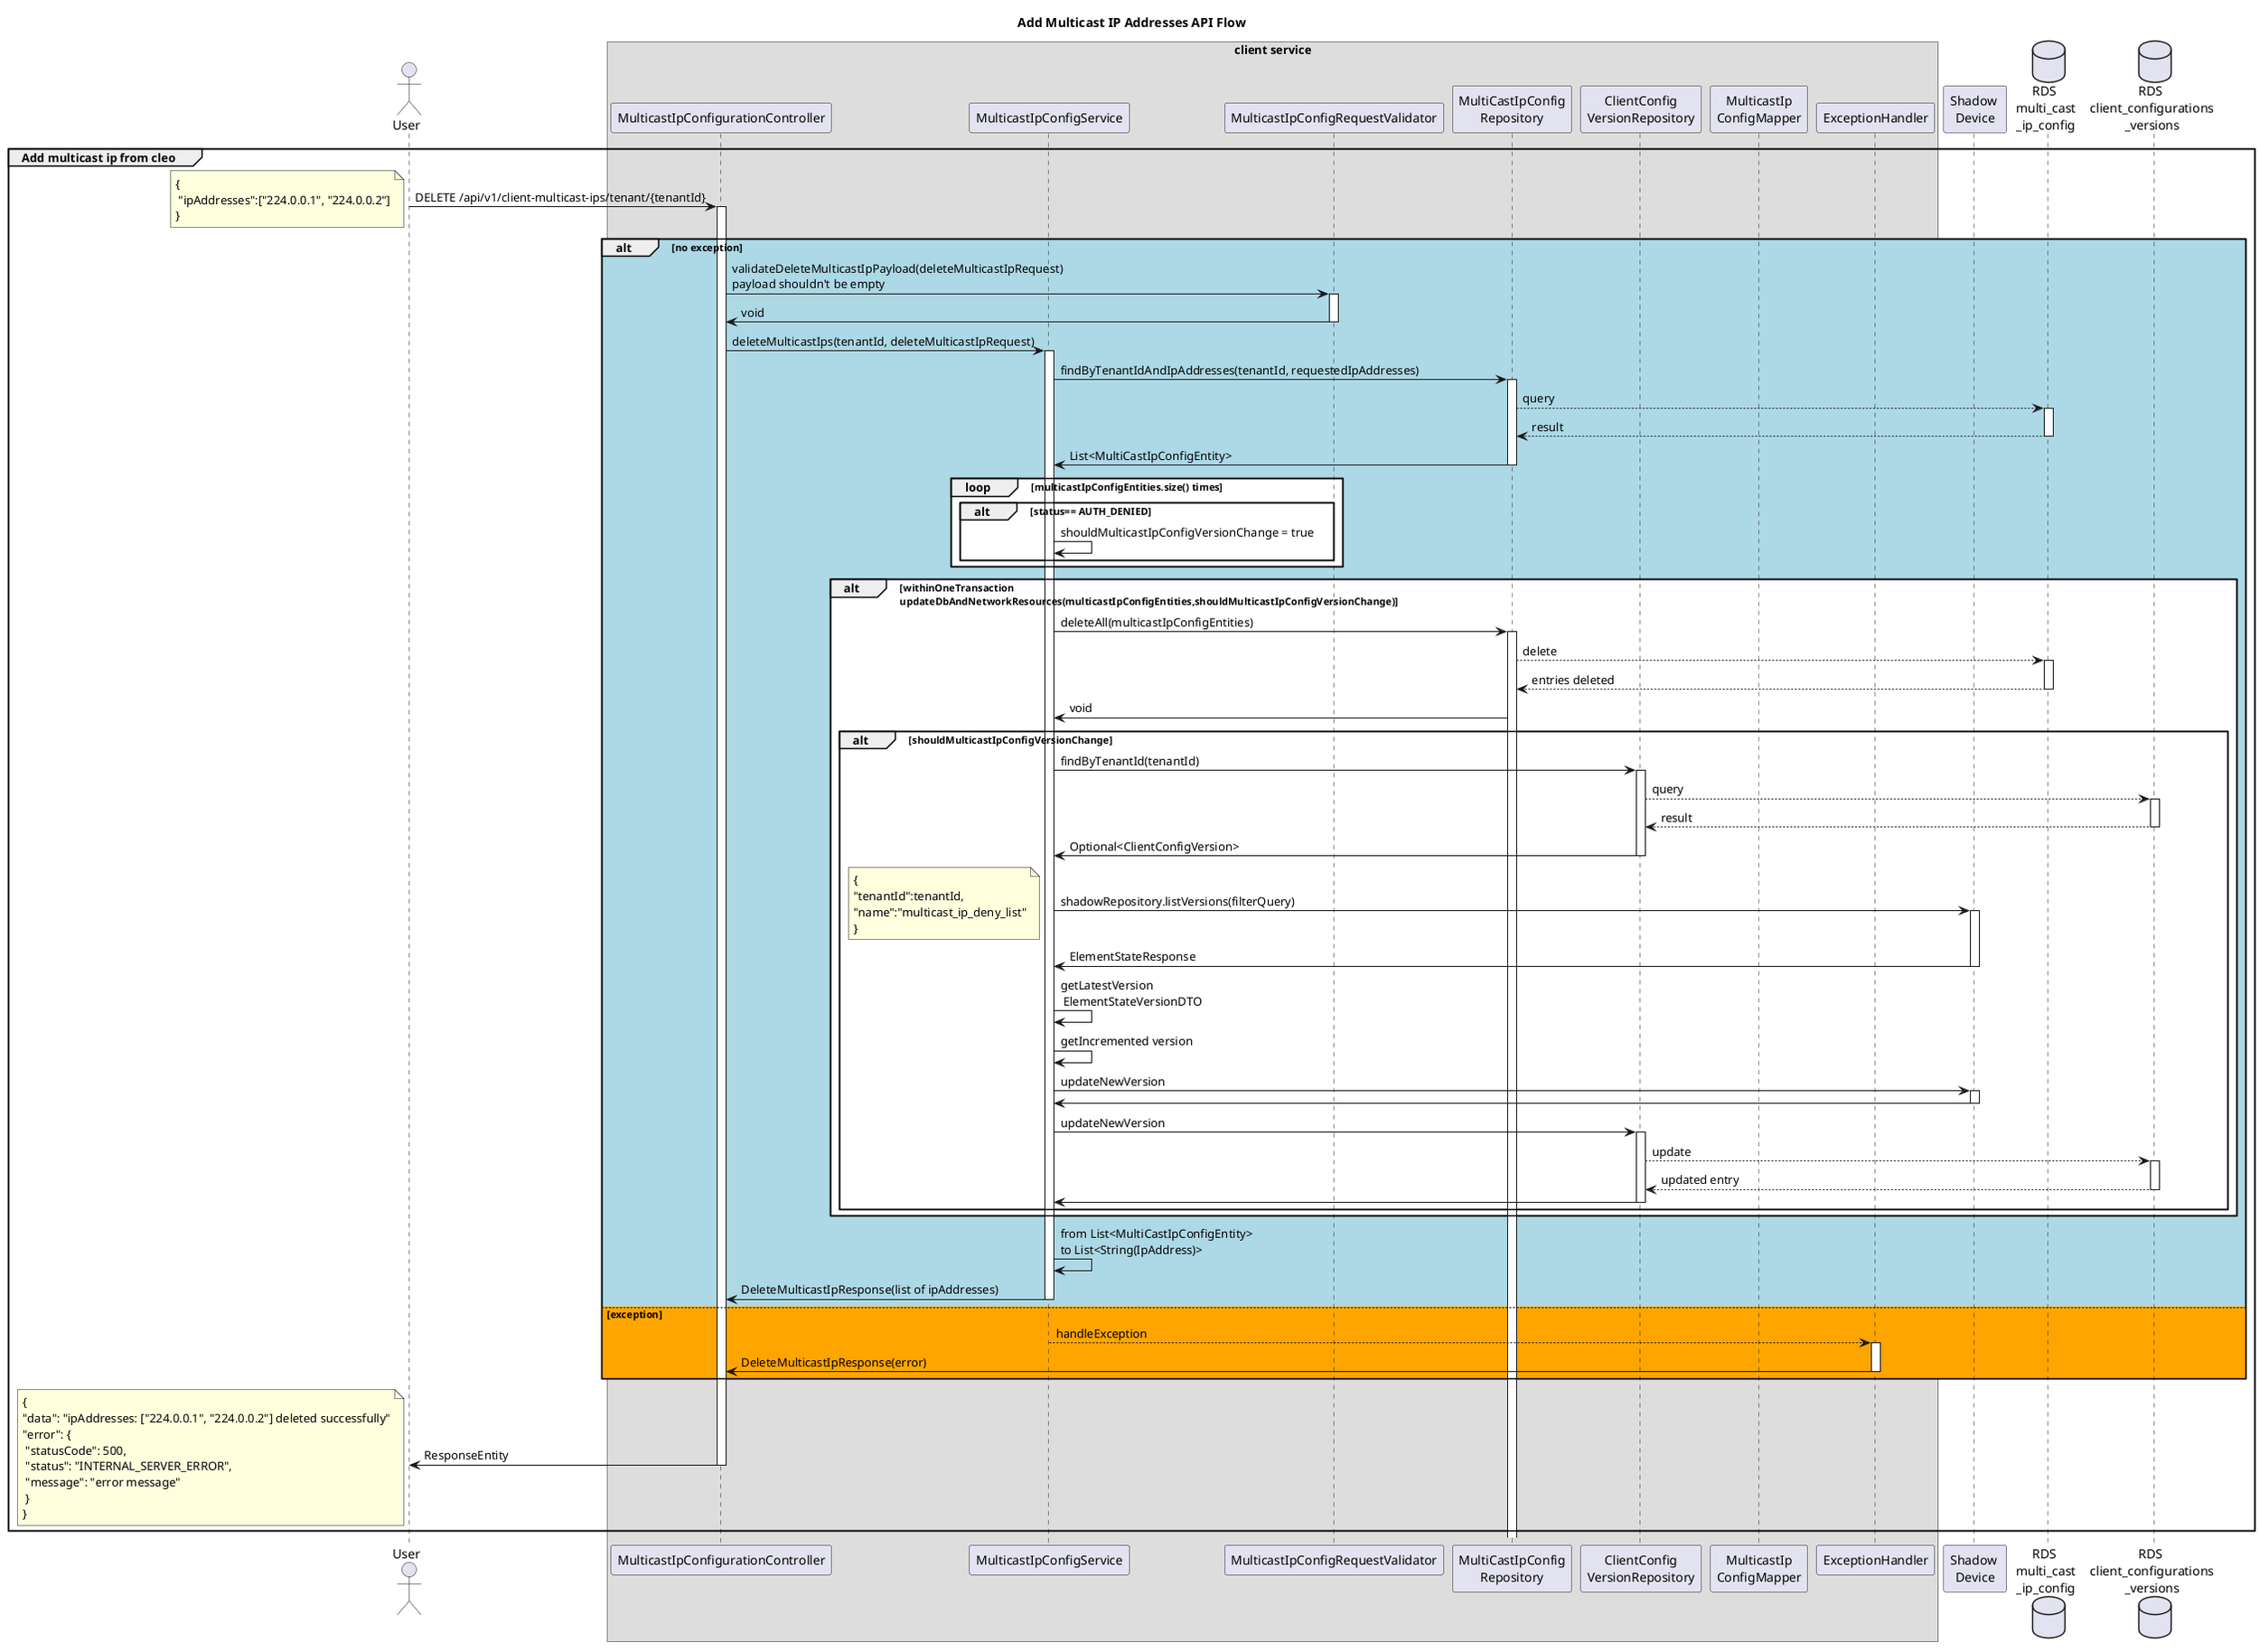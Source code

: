 @startuml

title Add Multicast IP Addresses API Flow

actor "User" as user
box "client service"
participant "MulticastIpConfigurationController" as mcc
participant "MulticastIpConfigService" as mcs
participant "MulticastIpConfigRequestValidator" as mcv
participant "MultiCastIpConfig\nRepository" as mcr
participant "ClientConfig\nVersionRepository" as cvr
participant "MulticastIp\nConfigMapper" as mcm
participant "ExceptionHandler" as eh
end box
participant "Shadow \nDevice" as sd
database "RDS \nmulti_cast\n_ip_config" as table
database "RDS \nclient_configurations\n_versions" as table2

group Add multicast ip from cleo
	user -> mcc ++: DELETE /api/v1/client-multicast-ips/tenant/{tenantId}
	note left: {\n "ipAddresses":["224.0.0.1", "224.0.0.2"]\n}
	alt #LightBlue no exception
	    mcc -> mcv ++: validateDeleteMulticastIpPayload(deleteMulticastIpRequest)\npayload shouldn't be empty
	    mcv -> mcc --: void
	    mcc -> mcs ++: deleteMulticastIps(tenantId, deleteMulticastIpRequest)
	    mcs -> mcr ++ : findByTenantIdAndIpAddresses(tenantId, requestedIpAddresses)
	    mcr --> table ++: query
	    table --> mcr --: result
	    mcr -> mcs -- : List<MultiCastIpConfigEntity>
      loop #White multicastIpConfigEntities.size() times
        alt status== AUTH_DENIED
          mcs-> mcs : shouldMulticastIpConfigVersionChange = true
        end
      end
    alt #White withinOneTransaction\nupdateDbAndNetworkResources(multicastIpConfigEntities,shouldMulticastIpConfigVersionChange)
      mcs -> mcr ++:deleteAll(multicastIpConfigEntities)
      mcr --> table ++: delete
      table --> mcr --: entries deleted
      mcr -> mcs : void
      alt shouldMulticastIpConfigVersionChange
        mcs -> cvr ++: findByTenantId(tenantId)
        cvr --> table2 ++: query
        table2 --> cvr --: result
        cvr -> mcs --: Optional<ClientConfigVersion>
        mcs -> sd ++: shadowRepository.listVersions(filterQuery)
        note left: {\n"tenantId":tenantId,\n"name":"multicast_ip_deny_list"\n}
        sd -> mcs --: ElementStateResponse
        mcs -> mcs : getLatestVersion\n ElementStateVersionDTO
        mcs -> mcs : getIncremented version
        mcs -> sd ++: updateNewVersion
        sd -> mcs --:
        mcs -> cvr ++: updateNewVersion
        cvr --> table2 ++: update
        table2 --> cvr --: updated entry
        cvr -> mcs --:
      end
    end
    mcs -> mcs : from List<MultiCastIpConfigEntity>\nto List<String(IpAddress)>
    mcs -> mcc --: DeleteMulticastIpResponse(list of ipAddresses)
	else #Orange exception
    mcs --> eh ++: handleException
    eh -> mcc --: DeleteMulticastIpResponse(error)
  end
  mcc -> user --: ResponseEntity
	note left: {\n"data": "ipAddresses: ["224.0.0.1", "224.0.0.2"] deleted successfully"\n"error": {\n "statusCode": 500,\n "status": "INTERNAL_SERVER_ERROR",\n "message": "error message"\n }\n}
end

@enduml